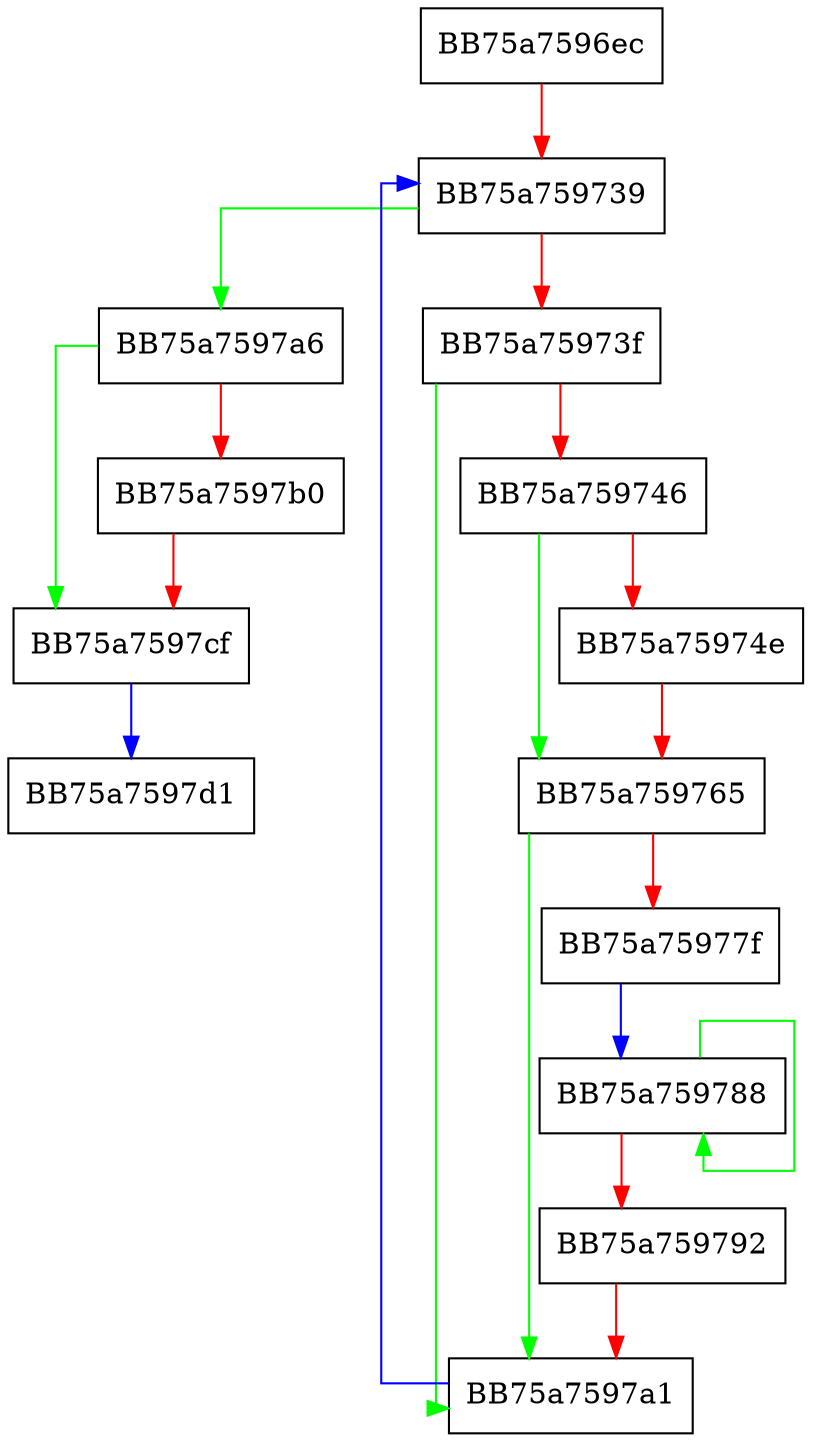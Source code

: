 digraph macho_get_attributes {
  node [shape="box"];
  graph [splines=ortho];
  BB75a7596ec -> BB75a759739 [color="red"];
  BB75a759739 -> BB75a7597a6 [color="green"];
  BB75a759739 -> BB75a75973f [color="red"];
  BB75a75973f -> BB75a7597a1 [color="green"];
  BB75a75973f -> BB75a759746 [color="red"];
  BB75a759746 -> BB75a759765 [color="green"];
  BB75a759746 -> BB75a75974e [color="red"];
  BB75a75974e -> BB75a759765 [color="red"];
  BB75a759765 -> BB75a7597a1 [color="green"];
  BB75a759765 -> BB75a75977f [color="red"];
  BB75a75977f -> BB75a759788 [color="blue"];
  BB75a759788 -> BB75a759788 [color="green"];
  BB75a759788 -> BB75a759792 [color="red"];
  BB75a759792 -> BB75a7597a1 [color="red"];
  BB75a7597a1 -> BB75a759739 [color="blue"];
  BB75a7597a6 -> BB75a7597cf [color="green"];
  BB75a7597a6 -> BB75a7597b0 [color="red"];
  BB75a7597b0 -> BB75a7597cf [color="red"];
  BB75a7597cf -> BB75a7597d1 [color="blue"];
}
